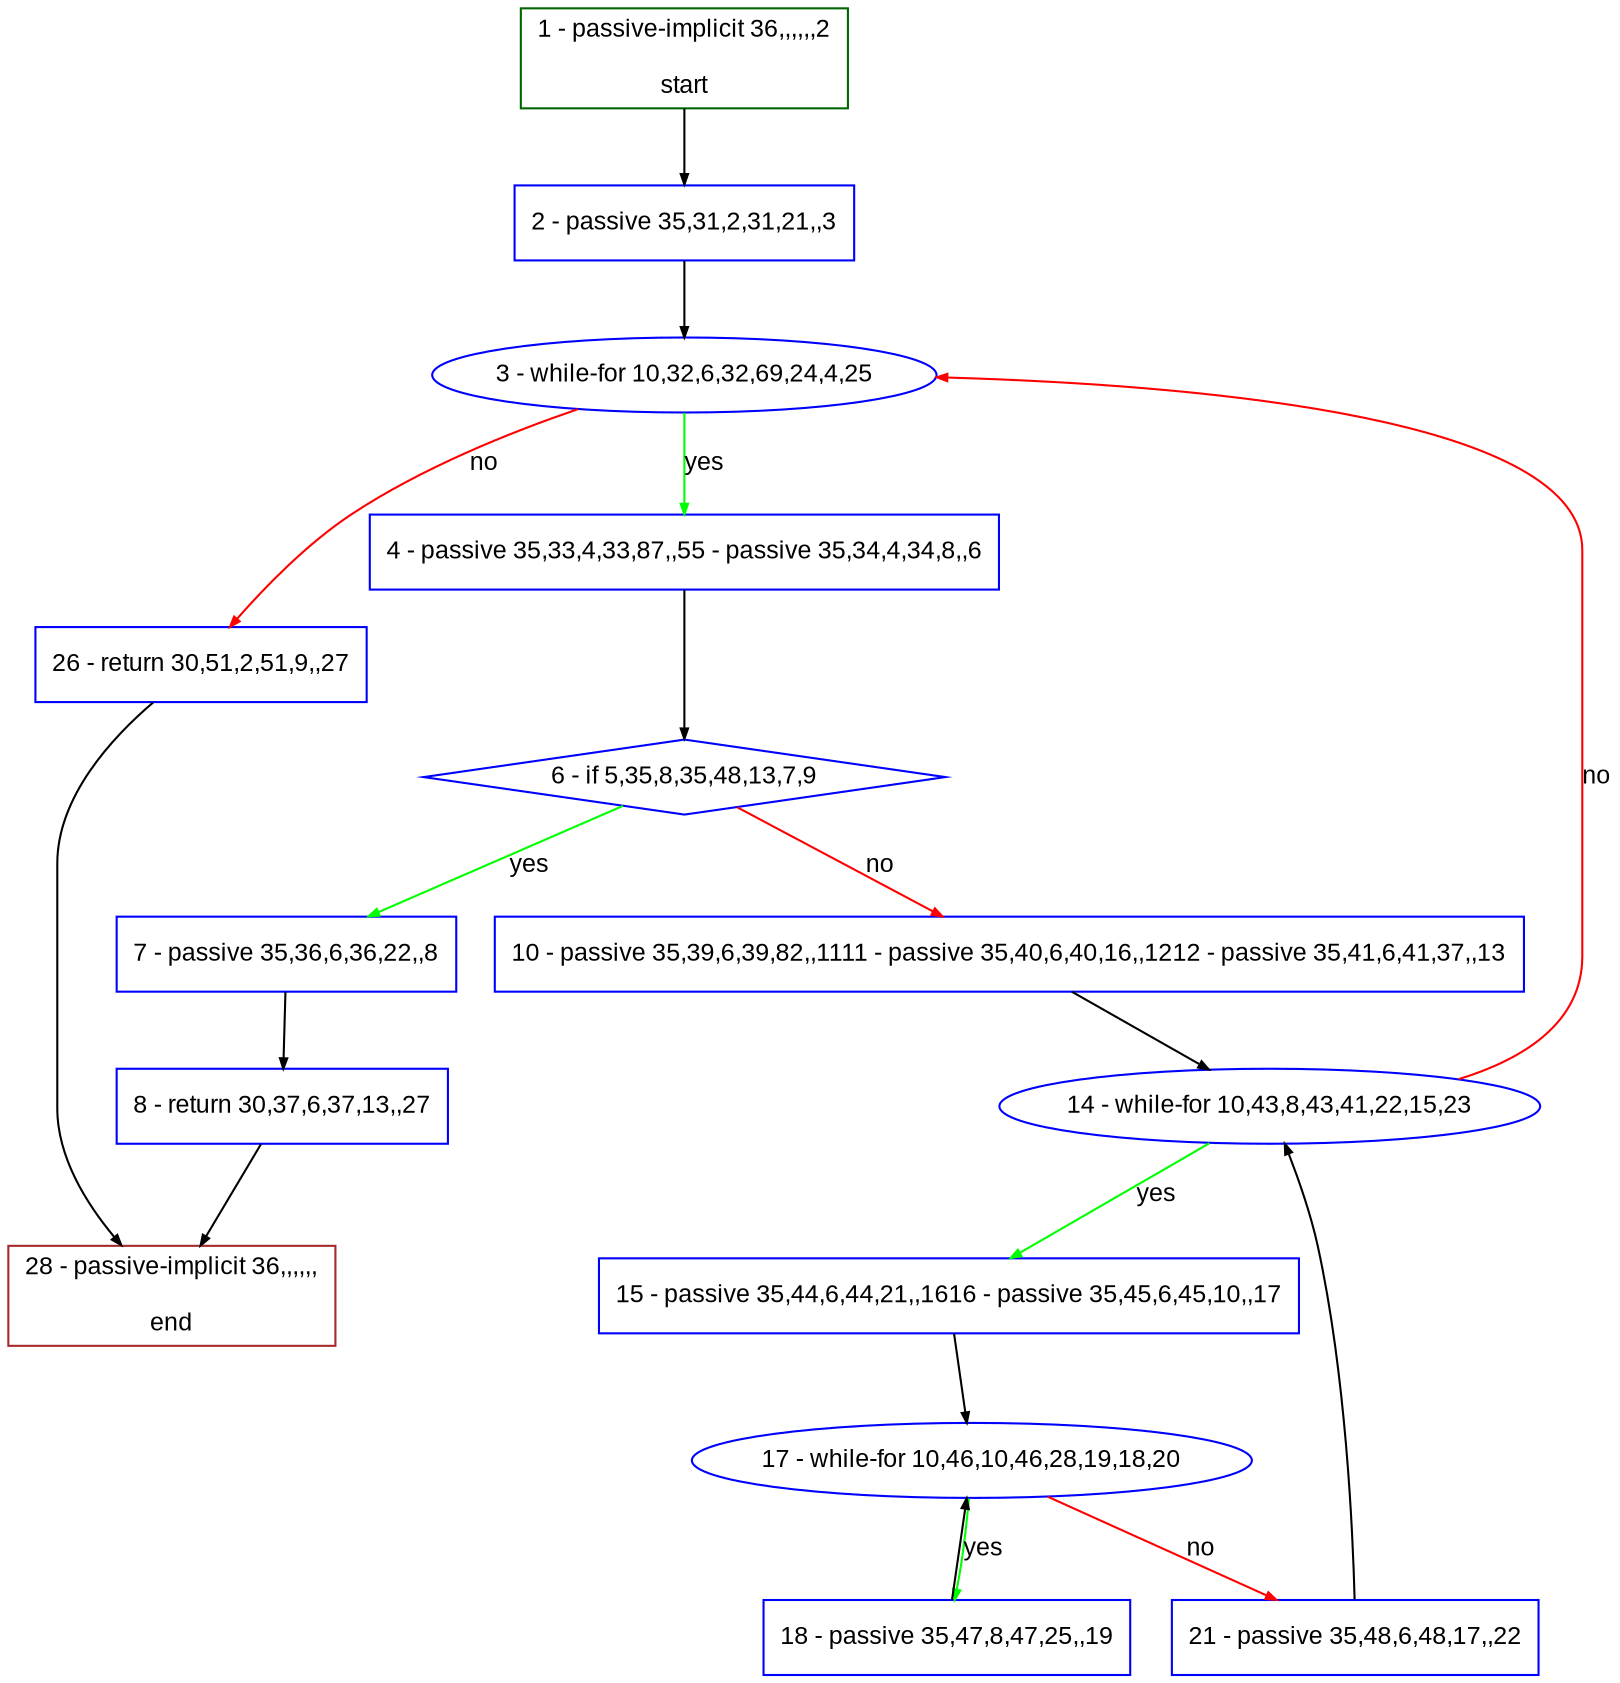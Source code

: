 digraph "" {
  graph [pack="true", label="", fontsize="12", packmode="clust", fontname="Arial", fillcolor="#FFFFCC", bgcolor="white", style="rounded,filled", compound="true"];
  node [node_initialized="no", label="", color="grey", fontsize="12", fillcolor="white", fontname="Arial", style="filled", shape="rectangle", compound="true", fixedsize="false"];
  edge [fontcolor="black", arrowhead="normal", arrowtail="none", arrowsize="0.5", ltail="", label="", color="black", fontsize="12", lhead="", fontname="Arial", dir="forward", compound="true"];
  __N1 [label="2 - passive 35,31,2,31,21,,3", color="#0000ff", fillcolor="#ffffff", style="filled", shape="box"];
  __N2 [label="1 - passive-implicit 36,,,,,,2\n\nstart", color="#006400", fillcolor="#ffffff", style="filled", shape="box"];
  __N3 [label="3 - while-for 10,32,6,32,69,24,4,25", color="#0000ff", fillcolor="#ffffff", style="filled", shape="oval"];
  __N4 [label="4 - passive 35,33,4,33,87,,55 - passive 35,34,4,34,8,,6", color="#0000ff", fillcolor="#ffffff", style="filled", shape="box"];
  __N5 [label="26 - return 30,51,2,51,9,,27", color="#0000ff", fillcolor="#ffffff", style="filled", shape="box"];
  __N6 [label="6 - if 5,35,8,35,48,13,7,9", color="#0000ff", fillcolor="#ffffff", style="filled", shape="diamond"];
  __N7 [label="7 - passive 35,36,6,36,22,,8", color="#0000ff", fillcolor="#ffffff", style="filled", shape="box"];
  __N8 [label="10 - passive 35,39,6,39,82,,1111 - passive 35,40,6,40,16,,1212 - passive 35,41,6,41,37,,13", color="#0000ff", fillcolor="#ffffff", style="filled", shape="box"];
  __N9 [label="8 - return 30,37,6,37,13,,27", color="#0000ff", fillcolor="#ffffff", style="filled", shape="box"];
  __N10 [label="28 - passive-implicit 36,,,,,,\n\nend", color="#a52a2a", fillcolor="#ffffff", style="filled", shape="box"];
  __N11 [label="14 - while-for 10,43,8,43,41,22,15,23", color="#0000ff", fillcolor="#ffffff", style="filled", shape="oval"];
  __N12 [label="15 - passive 35,44,6,44,21,,1616 - passive 35,45,6,45,10,,17", color="#0000ff", fillcolor="#ffffff", style="filled", shape="box"];
  __N13 [label="17 - while-for 10,46,10,46,28,19,18,20", color="#0000ff", fillcolor="#ffffff", style="filled", shape="oval"];
  __N14 [label="18 - passive 35,47,8,47,25,,19", color="#0000ff", fillcolor="#ffffff", style="filled", shape="box"];
  __N15 [label="21 - passive 35,48,6,48,17,,22", color="#0000ff", fillcolor="#ffffff", style="filled", shape="box"];
  __N2 -> __N1 [arrowhead="normal", arrowtail="none", color="#000000", label="", dir="forward"];
  __N1 -> __N3 [arrowhead="normal", arrowtail="none", color="#000000", label="", dir="forward"];
  __N3 -> __N4 [arrowhead="normal", arrowtail="none", color="#00ff00", label="yes", dir="forward"];
  __N3 -> __N5 [arrowhead="normal", arrowtail="none", color="#ff0000", label="no", dir="forward"];
  __N4 -> __N6 [arrowhead="normal", arrowtail="none", color="#000000", label="", dir="forward"];
  __N6 -> __N7 [arrowhead="normal", arrowtail="none", color="#00ff00", label="yes", dir="forward"];
  __N6 -> __N8 [arrowhead="normal", arrowtail="none", color="#ff0000", label="no", dir="forward"];
  __N7 -> __N9 [arrowhead="normal", arrowtail="none", color="#000000", label="", dir="forward"];
  __N9 -> __N10 [arrowhead="normal", arrowtail="none", color="#000000", label="", dir="forward"];
  __N8 -> __N11 [arrowhead="normal", arrowtail="none", color="#000000", label="", dir="forward"];
  __N11 -> __N3 [arrowhead="normal", arrowtail="none", color="#ff0000", label="no", dir="forward"];
  __N11 -> __N12 [arrowhead="normal", arrowtail="none", color="#00ff00", label="yes", dir="forward"];
  __N12 -> __N13 [arrowhead="normal", arrowtail="none", color="#000000", label="", dir="forward"];
  __N13 -> __N14 [arrowhead="normal", arrowtail="none", color="#00ff00", label="yes", dir="forward"];
  __N14 -> __N13 [arrowhead="normal", arrowtail="none", color="#000000", label="", dir="forward"];
  __N13 -> __N15 [arrowhead="normal", arrowtail="none", color="#ff0000", label="no", dir="forward"];
  __N15 -> __N11 [arrowhead="normal", arrowtail="none", color="#000000", label="", dir="forward"];
  __N5 -> __N10 [arrowhead="normal", arrowtail="none", color="#000000", label="", dir="forward"];
}
